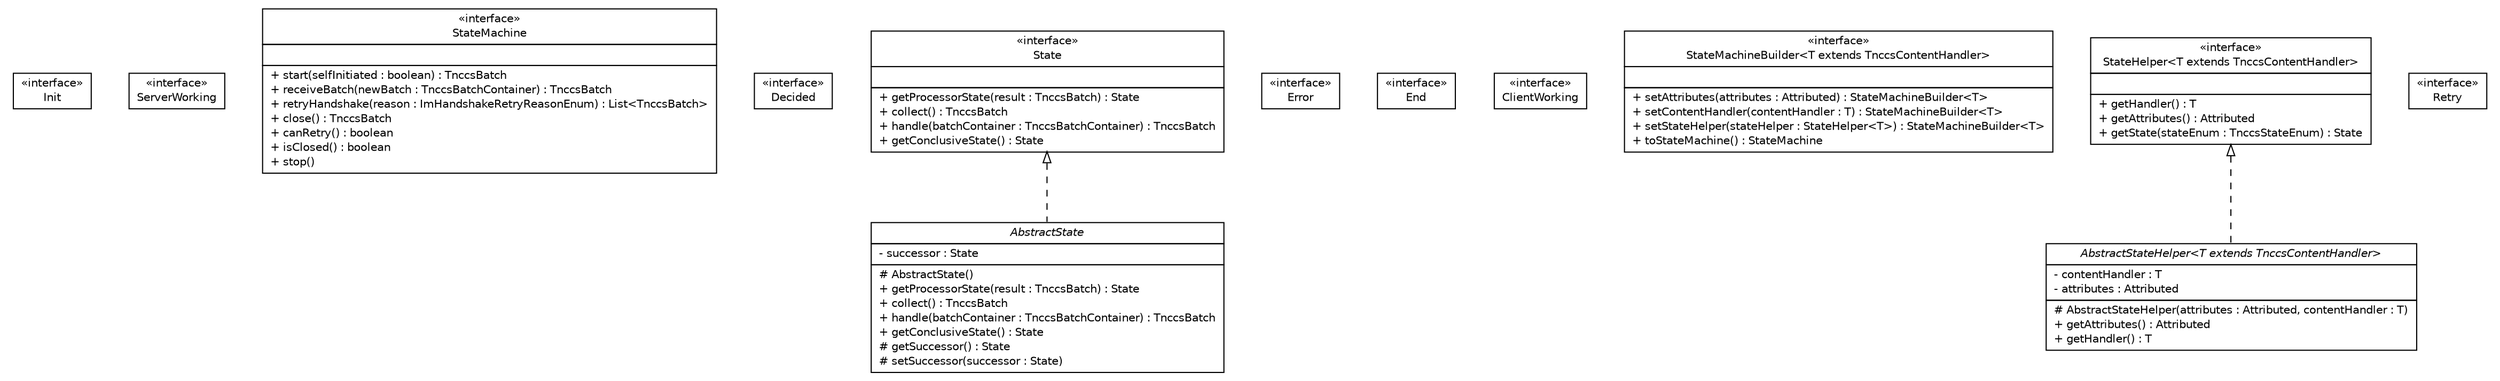 #!/usr/local/bin/dot
#
# Class diagram 
# Generated by UMLGraph version R5_6 (http://www.umlgraph.org/)
#

digraph G {
	edge [fontname="Helvetica",fontsize=10,labelfontname="Helvetica",labelfontsize=10];
	node [fontname="Helvetica",fontsize=10,shape=plaintext];
	nodesep=0.25;
	ranksep=0.5;
	// de.hsbremen.tc.tnc.tnccs.session.statemachine.Init
	c2031 [label=<<table title="de.hsbremen.tc.tnc.tnccs.session.statemachine.Init" border="0" cellborder="1" cellspacing="0" cellpadding="2" port="p" href="./Init.html">
		<tr><td><table border="0" cellspacing="0" cellpadding="1">
<tr><td align="center" balign="center"> &#171;interface&#187; </td></tr>
<tr><td align="center" balign="center"> Init </td></tr>
		</table></td></tr>
		</table>>, URL="./Init.html", fontname="Helvetica", fontcolor="black", fontsize=10.0];
	// de.hsbremen.tc.tnc.tnccs.session.statemachine.ServerWorking
	c2032 [label=<<table title="de.hsbremen.tc.tnc.tnccs.session.statemachine.ServerWorking" border="0" cellborder="1" cellspacing="0" cellpadding="2" port="p" href="./ServerWorking.html">
		<tr><td><table border="0" cellspacing="0" cellpadding="1">
<tr><td align="center" balign="center"> &#171;interface&#187; </td></tr>
<tr><td align="center" balign="center"> ServerWorking </td></tr>
		</table></td></tr>
		</table>>, URL="./ServerWorking.html", fontname="Helvetica", fontcolor="black", fontsize=10.0];
	// de.hsbremen.tc.tnc.tnccs.session.statemachine.StateMachine
	c2033 [label=<<table title="de.hsbremen.tc.tnc.tnccs.session.statemachine.StateMachine" border="0" cellborder="1" cellspacing="0" cellpadding="2" port="p" href="./StateMachine.html">
		<tr><td><table border="0" cellspacing="0" cellpadding="1">
<tr><td align="center" balign="center"> &#171;interface&#187; </td></tr>
<tr><td align="center" balign="center"> StateMachine </td></tr>
		</table></td></tr>
		<tr><td><table border="0" cellspacing="0" cellpadding="1">
<tr><td align="left" balign="left">  </td></tr>
		</table></td></tr>
		<tr><td><table border="0" cellspacing="0" cellpadding="1">
<tr><td align="left" balign="left"> + start(selfInitiated : boolean) : TnccsBatch </td></tr>
<tr><td align="left" balign="left"> + receiveBatch(newBatch : TnccsBatchContainer) : TnccsBatch </td></tr>
<tr><td align="left" balign="left"> + retryHandshake(reason : ImHandshakeRetryReasonEnum) : List&lt;TnccsBatch&gt; </td></tr>
<tr><td align="left" balign="left"> + close() : TnccsBatch </td></tr>
<tr><td align="left" balign="left"> + canRetry() : boolean </td></tr>
<tr><td align="left" balign="left"> + isClosed() : boolean </td></tr>
<tr><td align="left" balign="left"> + stop() </td></tr>
		</table></td></tr>
		</table>>, URL="./StateMachine.html", fontname="Helvetica", fontcolor="black", fontsize=10.0];
	// de.hsbremen.tc.tnc.tnccs.session.statemachine.Decided
	c2034 [label=<<table title="de.hsbremen.tc.tnc.tnccs.session.statemachine.Decided" border="0" cellborder="1" cellspacing="0" cellpadding="2" port="p" href="./Decided.html">
		<tr><td><table border="0" cellspacing="0" cellpadding="1">
<tr><td align="center" balign="center"> &#171;interface&#187; </td></tr>
<tr><td align="center" balign="center"> Decided </td></tr>
		</table></td></tr>
		</table>>, URL="./Decided.html", fontname="Helvetica", fontcolor="black", fontsize=10.0];
	// de.hsbremen.tc.tnc.tnccs.session.statemachine.State
	c2035 [label=<<table title="de.hsbremen.tc.tnc.tnccs.session.statemachine.State" border="0" cellborder="1" cellspacing="0" cellpadding="2" port="p" href="./State.html">
		<tr><td><table border="0" cellspacing="0" cellpadding="1">
<tr><td align="center" balign="center"> &#171;interface&#187; </td></tr>
<tr><td align="center" balign="center"> State </td></tr>
		</table></td></tr>
		<tr><td><table border="0" cellspacing="0" cellpadding="1">
<tr><td align="left" balign="left">  </td></tr>
		</table></td></tr>
		<tr><td><table border="0" cellspacing="0" cellpadding="1">
<tr><td align="left" balign="left"> + getProcessorState(result : TnccsBatch) : State </td></tr>
<tr><td align="left" balign="left"> + collect() : TnccsBatch </td></tr>
<tr><td align="left" balign="left"> + handle(batchContainer : TnccsBatchContainer) : TnccsBatch </td></tr>
<tr><td align="left" balign="left"> + getConclusiveState() : State </td></tr>
		</table></td></tr>
		</table>>, URL="./State.html", fontname="Helvetica", fontcolor="black", fontsize=10.0];
	// de.hsbremen.tc.tnc.tnccs.session.statemachine.AbstractState
	c2036 [label=<<table title="de.hsbremen.tc.tnc.tnccs.session.statemachine.AbstractState" border="0" cellborder="1" cellspacing="0" cellpadding="2" port="p" href="./AbstractState.html">
		<tr><td><table border="0" cellspacing="0" cellpadding="1">
<tr><td align="center" balign="center"><font face="Helvetica-Oblique"> AbstractState </font></td></tr>
		</table></td></tr>
		<tr><td><table border="0" cellspacing="0" cellpadding="1">
<tr><td align="left" balign="left"> - successor : State </td></tr>
		</table></td></tr>
		<tr><td><table border="0" cellspacing="0" cellpadding="1">
<tr><td align="left" balign="left"> # AbstractState() </td></tr>
<tr><td align="left" balign="left"> + getProcessorState(result : TnccsBatch) : State </td></tr>
<tr><td align="left" balign="left"> + collect() : TnccsBatch </td></tr>
<tr><td align="left" balign="left"> + handle(batchContainer : TnccsBatchContainer) : TnccsBatch </td></tr>
<tr><td align="left" balign="left"> + getConclusiveState() : State </td></tr>
<tr><td align="left" balign="left"> # getSuccessor() : State </td></tr>
<tr><td align="left" balign="left"> # setSuccessor(successor : State) </td></tr>
		</table></td></tr>
		</table>>, URL="./AbstractState.html", fontname="Helvetica", fontcolor="black", fontsize=10.0];
	// de.hsbremen.tc.tnc.tnccs.session.statemachine.Error
	c2037 [label=<<table title="de.hsbremen.tc.tnc.tnccs.session.statemachine.Error" border="0" cellborder="1" cellspacing="0" cellpadding="2" port="p" href="./Error.html">
		<tr><td><table border="0" cellspacing="0" cellpadding="1">
<tr><td align="center" balign="center"> &#171;interface&#187; </td></tr>
<tr><td align="center" balign="center"> Error </td></tr>
		</table></td></tr>
		</table>>, URL="./Error.html", fontname="Helvetica", fontcolor="black", fontsize=10.0];
	// de.hsbremen.tc.tnc.tnccs.session.statemachine.End
	c2038 [label=<<table title="de.hsbremen.tc.tnc.tnccs.session.statemachine.End" border="0" cellborder="1" cellspacing="0" cellpadding="2" port="p" href="./End.html">
		<tr><td><table border="0" cellspacing="0" cellpadding="1">
<tr><td align="center" balign="center"> &#171;interface&#187; </td></tr>
<tr><td align="center" balign="center"> End </td></tr>
		</table></td></tr>
		</table>>, URL="./End.html", fontname="Helvetica", fontcolor="black", fontsize=10.0];
	// de.hsbremen.tc.tnc.tnccs.session.statemachine.ClientWorking
	c2039 [label=<<table title="de.hsbremen.tc.tnc.tnccs.session.statemachine.ClientWorking" border="0" cellborder="1" cellspacing="0" cellpadding="2" port="p" href="./ClientWorking.html">
		<tr><td><table border="0" cellspacing="0" cellpadding="1">
<tr><td align="center" balign="center"> &#171;interface&#187; </td></tr>
<tr><td align="center" balign="center"> ClientWorking </td></tr>
		</table></td></tr>
		</table>>, URL="./ClientWorking.html", fontname="Helvetica", fontcolor="black", fontsize=10.0];
	// de.hsbremen.tc.tnc.tnccs.session.statemachine.StateMachineBuilder<T extends de.hsbremen.tc.tnc.tnccs.message.handler.TnccsContentHandler>
	c2040 [label=<<table title="de.hsbremen.tc.tnc.tnccs.session.statemachine.StateMachineBuilder" border="0" cellborder="1" cellspacing="0" cellpadding="2" port="p" href="./StateMachineBuilder.html">
		<tr><td><table border="0" cellspacing="0" cellpadding="1">
<tr><td align="center" balign="center"> &#171;interface&#187; </td></tr>
<tr><td align="center" balign="center"> StateMachineBuilder&lt;T extends TnccsContentHandler&gt; </td></tr>
		</table></td></tr>
		<tr><td><table border="0" cellspacing="0" cellpadding="1">
<tr><td align="left" balign="left">  </td></tr>
		</table></td></tr>
		<tr><td><table border="0" cellspacing="0" cellpadding="1">
<tr><td align="left" balign="left"> + setAttributes(attributes : Attributed) : StateMachineBuilder&lt;T&gt; </td></tr>
<tr><td align="left" balign="left"> + setContentHandler(contentHandler : T) : StateMachineBuilder&lt;T&gt; </td></tr>
<tr><td align="left" balign="left"> + setStateHelper(stateHelper : StateHelper&lt;T&gt;) : StateMachineBuilder&lt;T&gt; </td></tr>
<tr><td align="left" balign="left"> + toStateMachine() : StateMachine </td></tr>
		</table></td></tr>
		</table>>, URL="./StateMachineBuilder.html", fontname="Helvetica", fontcolor="black", fontsize=10.0];
	// de.hsbremen.tc.tnc.tnccs.session.statemachine.AbstractStateHelper<T extends de.hsbremen.tc.tnc.tnccs.message.handler.TnccsContentHandler>
	c2041 [label=<<table title="de.hsbremen.tc.tnc.tnccs.session.statemachine.AbstractStateHelper" border="0" cellborder="1" cellspacing="0" cellpadding="2" port="p" href="./AbstractStateHelper.html">
		<tr><td><table border="0" cellspacing="0" cellpadding="1">
<tr><td align="center" balign="center"><font face="Helvetica-Oblique"> AbstractStateHelper&lt;T extends TnccsContentHandler&gt; </font></td></tr>
		</table></td></tr>
		<tr><td><table border="0" cellspacing="0" cellpadding="1">
<tr><td align="left" balign="left"> - contentHandler : T </td></tr>
<tr><td align="left" balign="left"> - attributes : Attributed </td></tr>
		</table></td></tr>
		<tr><td><table border="0" cellspacing="0" cellpadding="1">
<tr><td align="left" balign="left"> # AbstractStateHelper(attributes : Attributed, contentHandler : T) </td></tr>
<tr><td align="left" balign="left"> + getAttributes() : Attributed </td></tr>
<tr><td align="left" balign="left"> + getHandler() : T </td></tr>
		</table></td></tr>
		</table>>, URL="./AbstractStateHelper.html", fontname="Helvetica", fontcolor="black", fontsize=10.0];
	// de.hsbremen.tc.tnc.tnccs.session.statemachine.StateHelper<T extends de.hsbremen.tc.tnc.tnccs.message.handler.TnccsContentHandler>
	c2042 [label=<<table title="de.hsbremen.tc.tnc.tnccs.session.statemachine.StateHelper" border="0" cellborder="1" cellspacing="0" cellpadding="2" port="p" href="./StateHelper.html">
		<tr><td><table border="0" cellspacing="0" cellpadding="1">
<tr><td align="center" balign="center"> &#171;interface&#187; </td></tr>
<tr><td align="center" balign="center"> StateHelper&lt;T extends TnccsContentHandler&gt; </td></tr>
		</table></td></tr>
		<tr><td><table border="0" cellspacing="0" cellpadding="1">
<tr><td align="left" balign="left">  </td></tr>
		</table></td></tr>
		<tr><td><table border="0" cellspacing="0" cellpadding="1">
<tr><td align="left" balign="left"> + getHandler() : T </td></tr>
<tr><td align="left" balign="left"> + getAttributes() : Attributed </td></tr>
<tr><td align="left" balign="left"> + getState(stateEnum : TnccsStateEnum) : State </td></tr>
		</table></td></tr>
		</table>>, URL="./StateHelper.html", fontname="Helvetica", fontcolor="black", fontsize=10.0];
	// de.hsbremen.tc.tnc.tnccs.session.statemachine.Retry
	c2043 [label=<<table title="de.hsbremen.tc.tnc.tnccs.session.statemachine.Retry" border="0" cellborder="1" cellspacing="0" cellpadding="2" port="p" href="./Retry.html">
		<tr><td><table border="0" cellspacing="0" cellpadding="1">
<tr><td align="center" balign="center"> &#171;interface&#187; </td></tr>
<tr><td align="center" balign="center"> Retry </td></tr>
		</table></td></tr>
		</table>>, URL="./Retry.html", fontname="Helvetica", fontcolor="black", fontsize=10.0];
	//de.hsbremen.tc.tnc.tnccs.session.statemachine.AbstractState implements de.hsbremen.tc.tnc.tnccs.session.statemachine.State
	c2035:p -> c2036:p [dir=back,arrowtail=empty,style=dashed];
	//de.hsbremen.tc.tnc.tnccs.session.statemachine.AbstractStateHelper<T extends de.hsbremen.tc.tnc.tnccs.message.handler.TnccsContentHandler> implements de.hsbremen.tc.tnc.tnccs.session.statemachine.StateHelper<T extends de.hsbremen.tc.tnc.tnccs.message.handler.TnccsContentHandler>
	c2042:p -> c2041:p [dir=back,arrowtail=empty,style=dashed];
}

